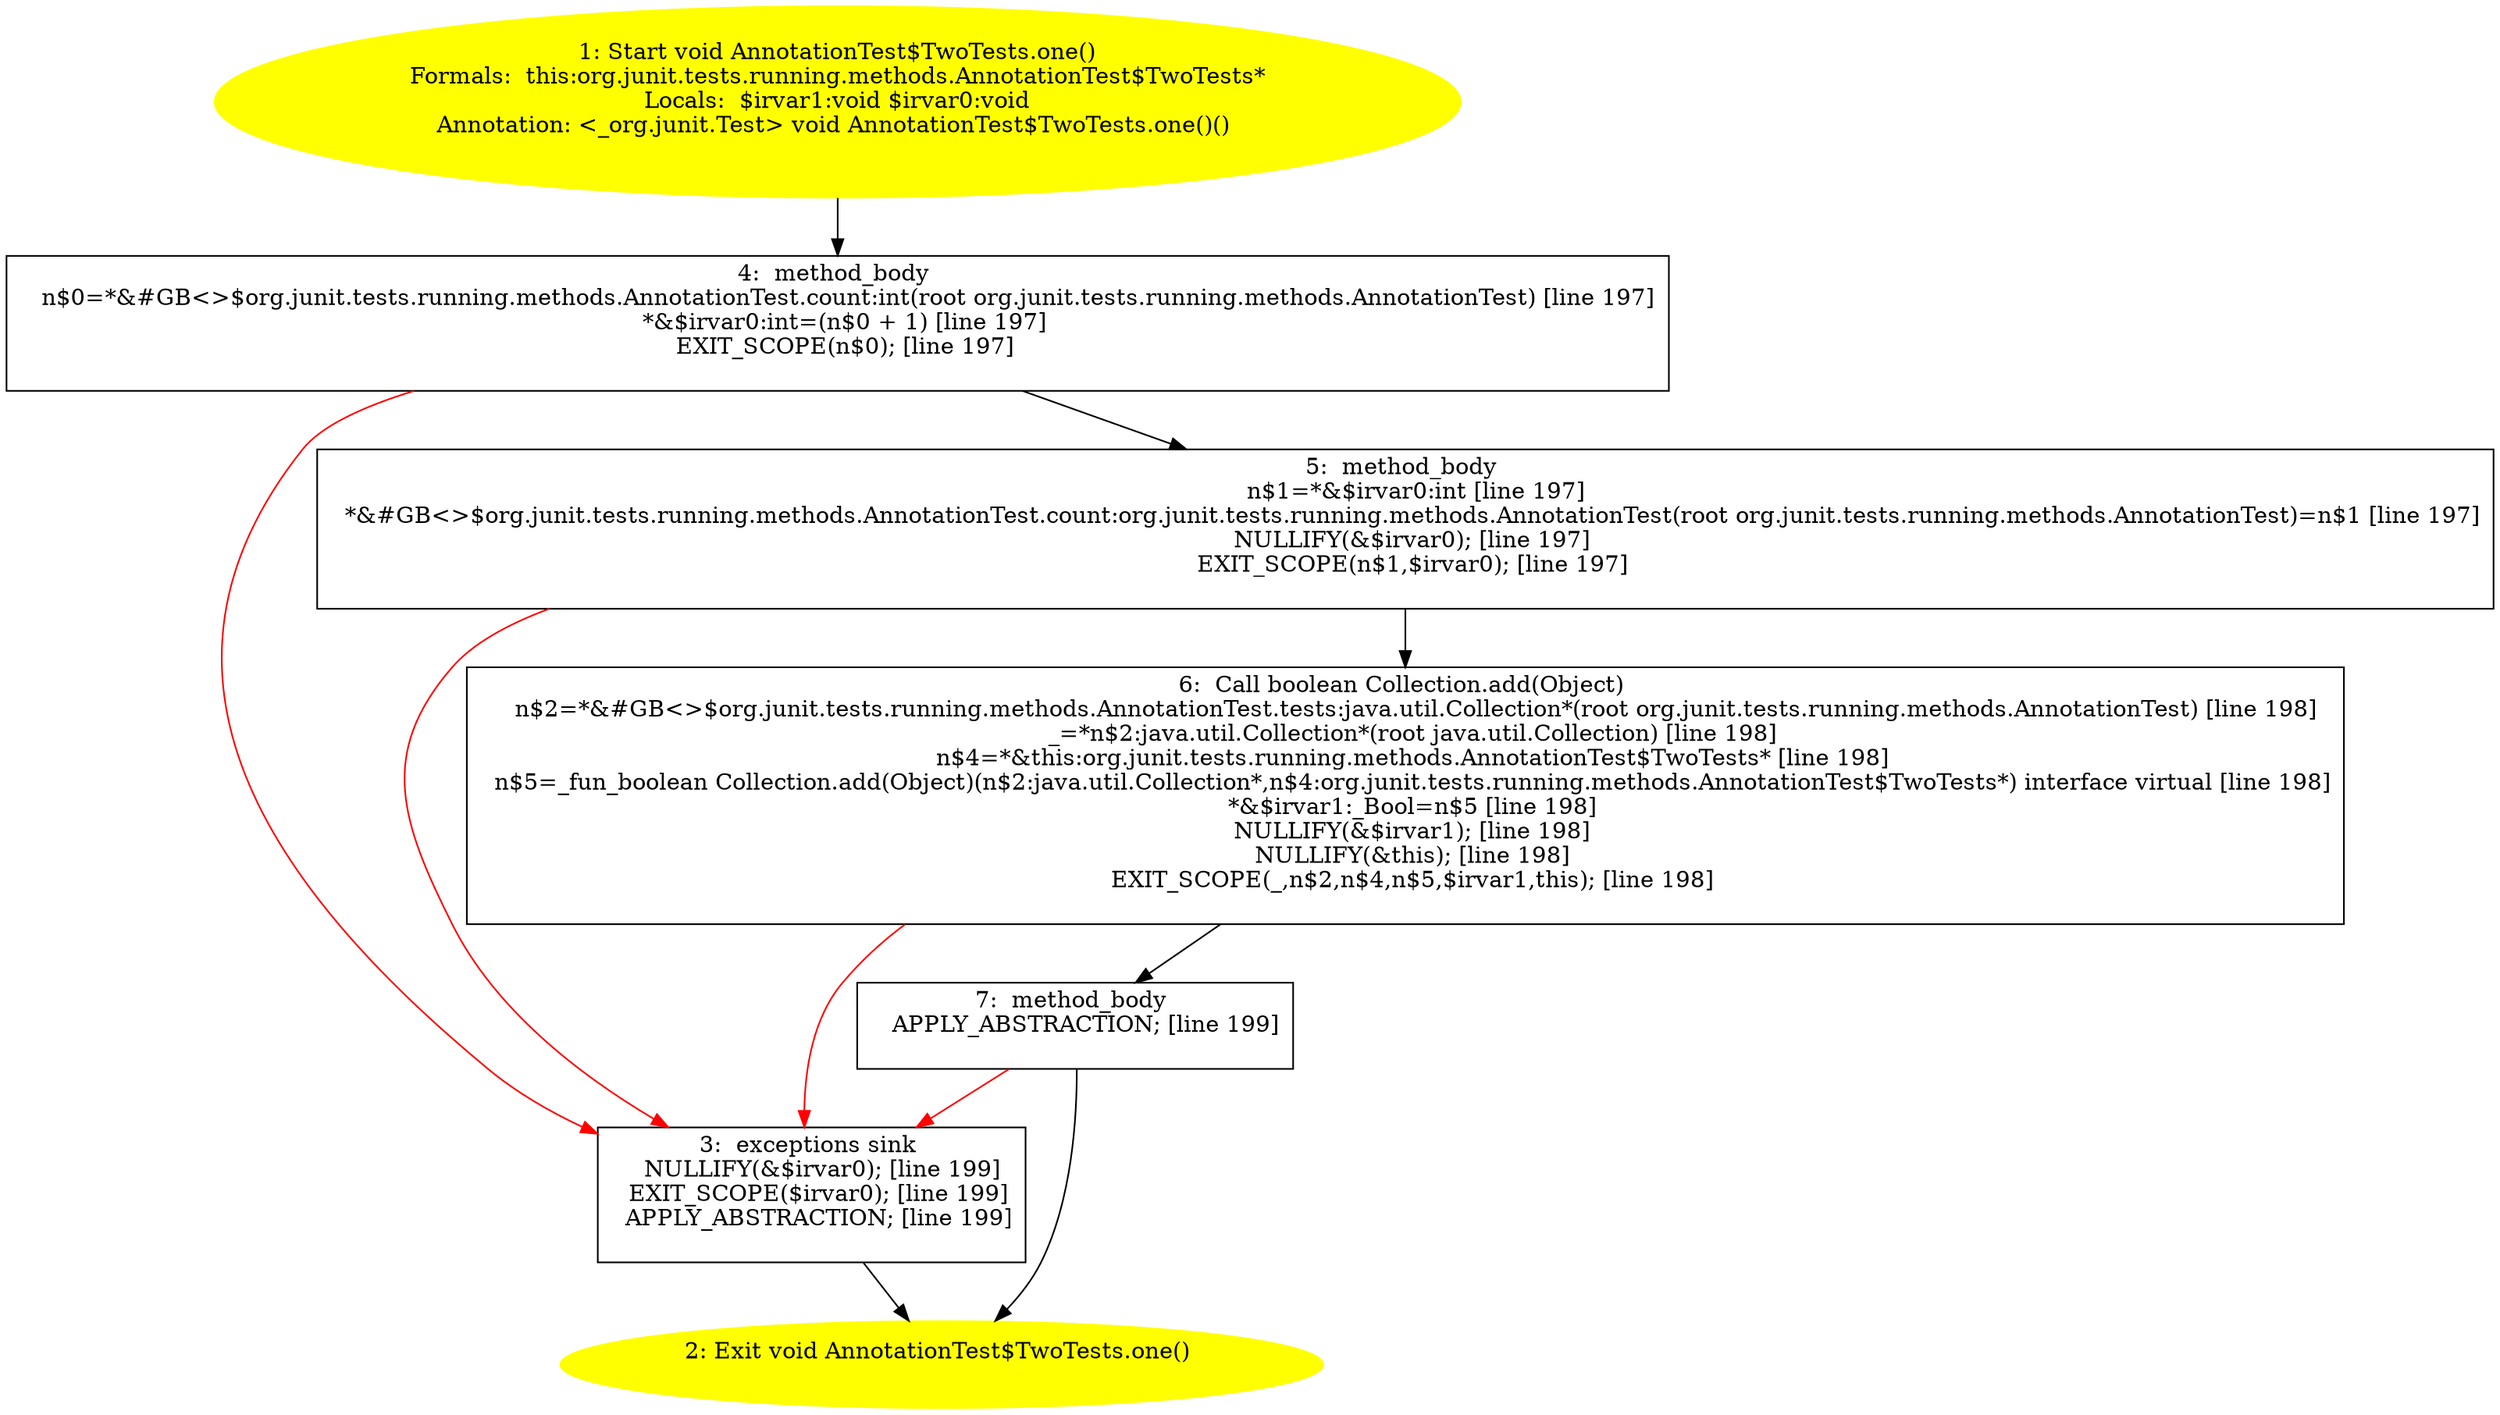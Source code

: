 /* @generated */
digraph cfg {
"org.junit.tests.running.methods.AnnotationTest$TwoTests.one():void.b16dc0dedcebf855bf0d4a57d54a59de_1" [label="1: Start void AnnotationTest$TwoTests.one()\nFormals:  this:org.junit.tests.running.methods.AnnotationTest$TwoTests*\nLocals:  $irvar1:void $irvar0:void\nAnnotation: <_org.junit.Test> void AnnotationTest$TwoTests.one()() \n  " color=yellow style=filled]
	

	 "org.junit.tests.running.methods.AnnotationTest$TwoTests.one():void.b16dc0dedcebf855bf0d4a57d54a59de_1" -> "org.junit.tests.running.methods.AnnotationTest$TwoTests.one():void.b16dc0dedcebf855bf0d4a57d54a59de_4" ;
"org.junit.tests.running.methods.AnnotationTest$TwoTests.one():void.b16dc0dedcebf855bf0d4a57d54a59de_2" [label="2: Exit void AnnotationTest$TwoTests.one() \n  " color=yellow style=filled]
	

"org.junit.tests.running.methods.AnnotationTest$TwoTests.one():void.b16dc0dedcebf855bf0d4a57d54a59de_3" [label="3:  exceptions sink \n   NULLIFY(&$irvar0); [line 199]\n  EXIT_SCOPE($irvar0); [line 199]\n  APPLY_ABSTRACTION; [line 199]\n " shape="box"]
	

	 "org.junit.tests.running.methods.AnnotationTest$TwoTests.one():void.b16dc0dedcebf855bf0d4a57d54a59de_3" -> "org.junit.tests.running.methods.AnnotationTest$TwoTests.one():void.b16dc0dedcebf855bf0d4a57d54a59de_2" ;
"org.junit.tests.running.methods.AnnotationTest$TwoTests.one():void.b16dc0dedcebf855bf0d4a57d54a59de_4" [label="4:  method_body \n   n$0=*&#GB<>$org.junit.tests.running.methods.AnnotationTest.count:int(root org.junit.tests.running.methods.AnnotationTest) [line 197]\n  *&$irvar0:int=(n$0 + 1) [line 197]\n  EXIT_SCOPE(n$0); [line 197]\n " shape="box"]
	

	 "org.junit.tests.running.methods.AnnotationTest$TwoTests.one():void.b16dc0dedcebf855bf0d4a57d54a59de_4" -> "org.junit.tests.running.methods.AnnotationTest$TwoTests.one():void.b16dc0dedcebf855bf0d4a57d54a59de_5" ;
	 "org.junit.tests.running.methods.AnnotationTest$TwoTests.one():void.b16dc0dedcebf855bf0d4a57d54a59de_4" -> "org.junit.tests.running.methods.AnnotationTest$TwoTests.one():void.b16dc0dedcebf855bf0d4a57d54a59de_3" [color="red" ];
"org.junit.tests.running.methods.AnnotationTest$TwoTests.one():void.b16dc0dedcebf855bf0d4a57d54a59de_5" [label="5:  method_body \n   n$1=*&$irvar0:int [line 197]\n  *&#GB<>$org.junit.tests.running.methods.AnnotationTest.count:org.junit.tests.running.methods.AnnotationTest(root org.junit.tests.running.methods.AnnotationTest)=n$1 [line 197]\n  NULLIFY(&$irvar0); [line 197]\n  EXIT_SCOPE(n$1,$irvar0); [line 197]\n " shape="box"]
	

	 "org.junit.tests.running.methods.AnnotationTest$TwoTests.one():void.b16dc0dedcebf855bf0d4a57d54a59de_5" -> "org.junit.tests.running.methods.AnnotationTest$TwoTests.one():void.b16dc0dedcebf855bf0d4a57d54a59de_6" ;
	 "org.junit.tests.running.methods.AnnotationTest$TwoTests.one():void.b16dc0dedcebf855bf0d4a57d54a59de_5" -> "org.junit.tests.running.methods.AnnotationTest$TwoTests.one():void.b16dc0dedcebf855bf0d4a57d54a59de_3" [color="red" ];
"org.junit.tests.running.methods.AnnotationTest$TwoTests.one():void.b16dc0dedcebf855bf0d4a57d54a59de_6" [label="6:  Call boolean Collection.add(Object) \n   n$2=*&#GB<>$org.junit.tests.running.methods.AnnotationTest.tests:java.util.Collection*(root org.junit.tests.running.methods.AnnotationTest) [line 198]\n  _=*n$2:java.util.Collection*(root java.util.Collection) [line 198]\n  n$4=*&this:org.junit.tests.running.methods.AnnotationTest$TwoTests* [line 198]\n  n$5=_fun_boolean Collection.add(Object)(n$2:java.util.Collection*,n$4:org.junit.tests.running.methods.AnnotationTest$TwoTests*) interface virtual [line 198]\n  *&$irvar1:_Bool=n$5 [line 198]\n  NULLIFY(&$irvar1); [line 198]\n  NULLIFY(&this); [line 198]\n  EXIT_SCOPE(_,n$2,n$4,n$5,$irvar1,this); [line 198]\n " shape="box"]
	

	 "org.junit.tests.running.methods.AnnotationTest$TwoTests.one():void.b16dc0dedcebf855bf0d4a57d54a59de_6" -> "org.junit.tests.running.methods.AnnotationTest$TwoTests.one():void.b16dc0dedcebf855bf0d4a57d54a59de_7" ;
	 "org.junit.tests.running.methods.AnnotationTest$TwoTests.one():void.b16dc0dedcebf855bf0d4a57d54a59de_6" -> "org.junit.tests.running.methods.AnnotationTest$TwoTests.one():void.b16dc0dedcebf855bf0d4a57d54a59de_3" [color="red" ];
"org.junit.tests.running.methods.AnnotationTest$TwoTests.one():void.b16dc0dedcebf855bf0d4a57d54a59de_7" [label="7:  method_body \n   APPLY_ABSTRACTION; [line 199]\n " shape="box"]
	

	 "org.junit.tests.running.methods.AnnotationTest$TwoTests.one():void.b16dc0dedcebf855bf0d4a57d54a59de_7" -> "org.junit.tests.running.methods.AnnotationTest$TwoTests.one():void.b16dc0dedcebf855bf0d4a57d54a59de_2" ;
	 "org.junit.tests.running.methods.AnnotationTest$TwoTests.one():void.b16dc0dedcebf855bf0d4a57d54a59de_7" -> "org.junit.tests.running.methods.AnnotationTest$TwoTests.one():void.b16dc0dedcebf855bf0d4a57d54a59de_3" [color="red" ];
}
